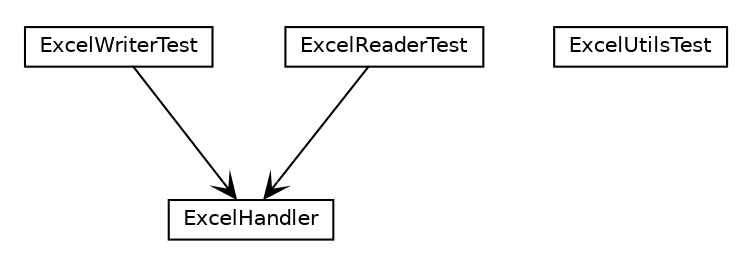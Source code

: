 #!/usr/local/bin/dot
#
# Class diagram 
# Generated by UMLGraph version R5_6_6-8-g8d7759 (http://www.umlgraph.org/)
#

digraph G {
	edge [fontname="Helvetica",fontsize=10,labelfontname="Helvetica",labelfontsize=10];
	node [fontname="Helvetica",fontsize=10,shape=plaintext];
	nodesep=0.25;
	ranksep=0.5;
	// org.dayatang.excel.ExcelWriterTest
	c5882 [label=<<table title="org.dayatang.excel.ExcelWriterTest" border="0" cellborder="1" cellspacing="0" cellpadding="2" port="p" href="./ExcelWriterTest.html">
		<tr><td><table border="0" cellspacing="0" cellpadding="1">
<tr><td align="center" balign="center"> ExcelWriterTest </td></tr>
		</table></td></tr>
		</table>>, URL="./ExcelWriterTest.html", fontname="Helvetica", fontcolor="black", fontsize=10.0];
	// org.dayatang.excel.ExcelUtilsTest
	c5883 [label=<<table title="org.dayatang.excel.ExcelUtilsTest" border="0" cellborder="1" cellspacing="0" cellpadding="2" port="p" href="./ExcelUtilsTest.html">
		<tr><td><table border="0" cellspacing="0" cellpadding="1">
<tr><td align="center" balign="center"> ExcelUtilsTest </td></tr>
		</table></td></tr>
		</table>>, URL="./ExcelUtilsTest.html", fontname="Helvetica", fontcolor="black", fontsize=10.0];
	// org.dayatang.excel.ExcelReaderTest
	c5884 [label=<<table title="org.dayatang.excel.ExcelReaderTest" border="0" cellborder="1" cellspacing="0" cellpadding="2" port="p" href="./ExcelReaderTest.html">
		<tr><td><table border="0" cellspacing="0" cellpadding="1">
<tr><td align="center" balign="center"> ExcelReaderTest </td></tr>
		</table></td></tr>
		</table>>, URL="./ExcelReaderTest.html", fontname="Helvetica", fontcolor="black", fontsize=10.0];
	// org.dayatang.excel.ExcelWriterTest NAVASSOC org.dayatang.excel.ExcelHandler
	c5882:p -> c5942:p [taillabel="", label=" "headlabel="", fontname="Helvetica", fontcolor="black", fontsize=10.0, color="black", arrowhead=open];
	// org.dayatang.excel.ExcelReaderTest NAVASSOC org.dayatang.excel.ExcelHandler
	c5884:p -> c5942:p [taillabel="", label=" "headlabel="", fontname="Helvetica", fontcolor="black", fontsize=10.0, color="black", arrowhead=open];
	// org.dayatang.excel.ExcelHandler
	c5942 [label=<<table title="org.dayatang.excel.ExcelHandler" border="0" cellborder="1" cellspacing="0" cellpadding="2" port="p" href="http://java.sun.com/j2se/1.4.2/docs/api/org/dayatang/excel/ExcelHandler.html">
		<tr><td><table border="0" cellspacing="0" cellpadding="1">
<tr><td align="center" balign="center"> ExcelHandler </td></tr>
		</table></td></tr>
		</table>>, URL="http://java.sun.com/j2se/1.4.2/docs/api/org/dayatang/excel/ExcelHandler.html", fontname="Helvetica", fontcolor="black", fontsize=10.0];
}

